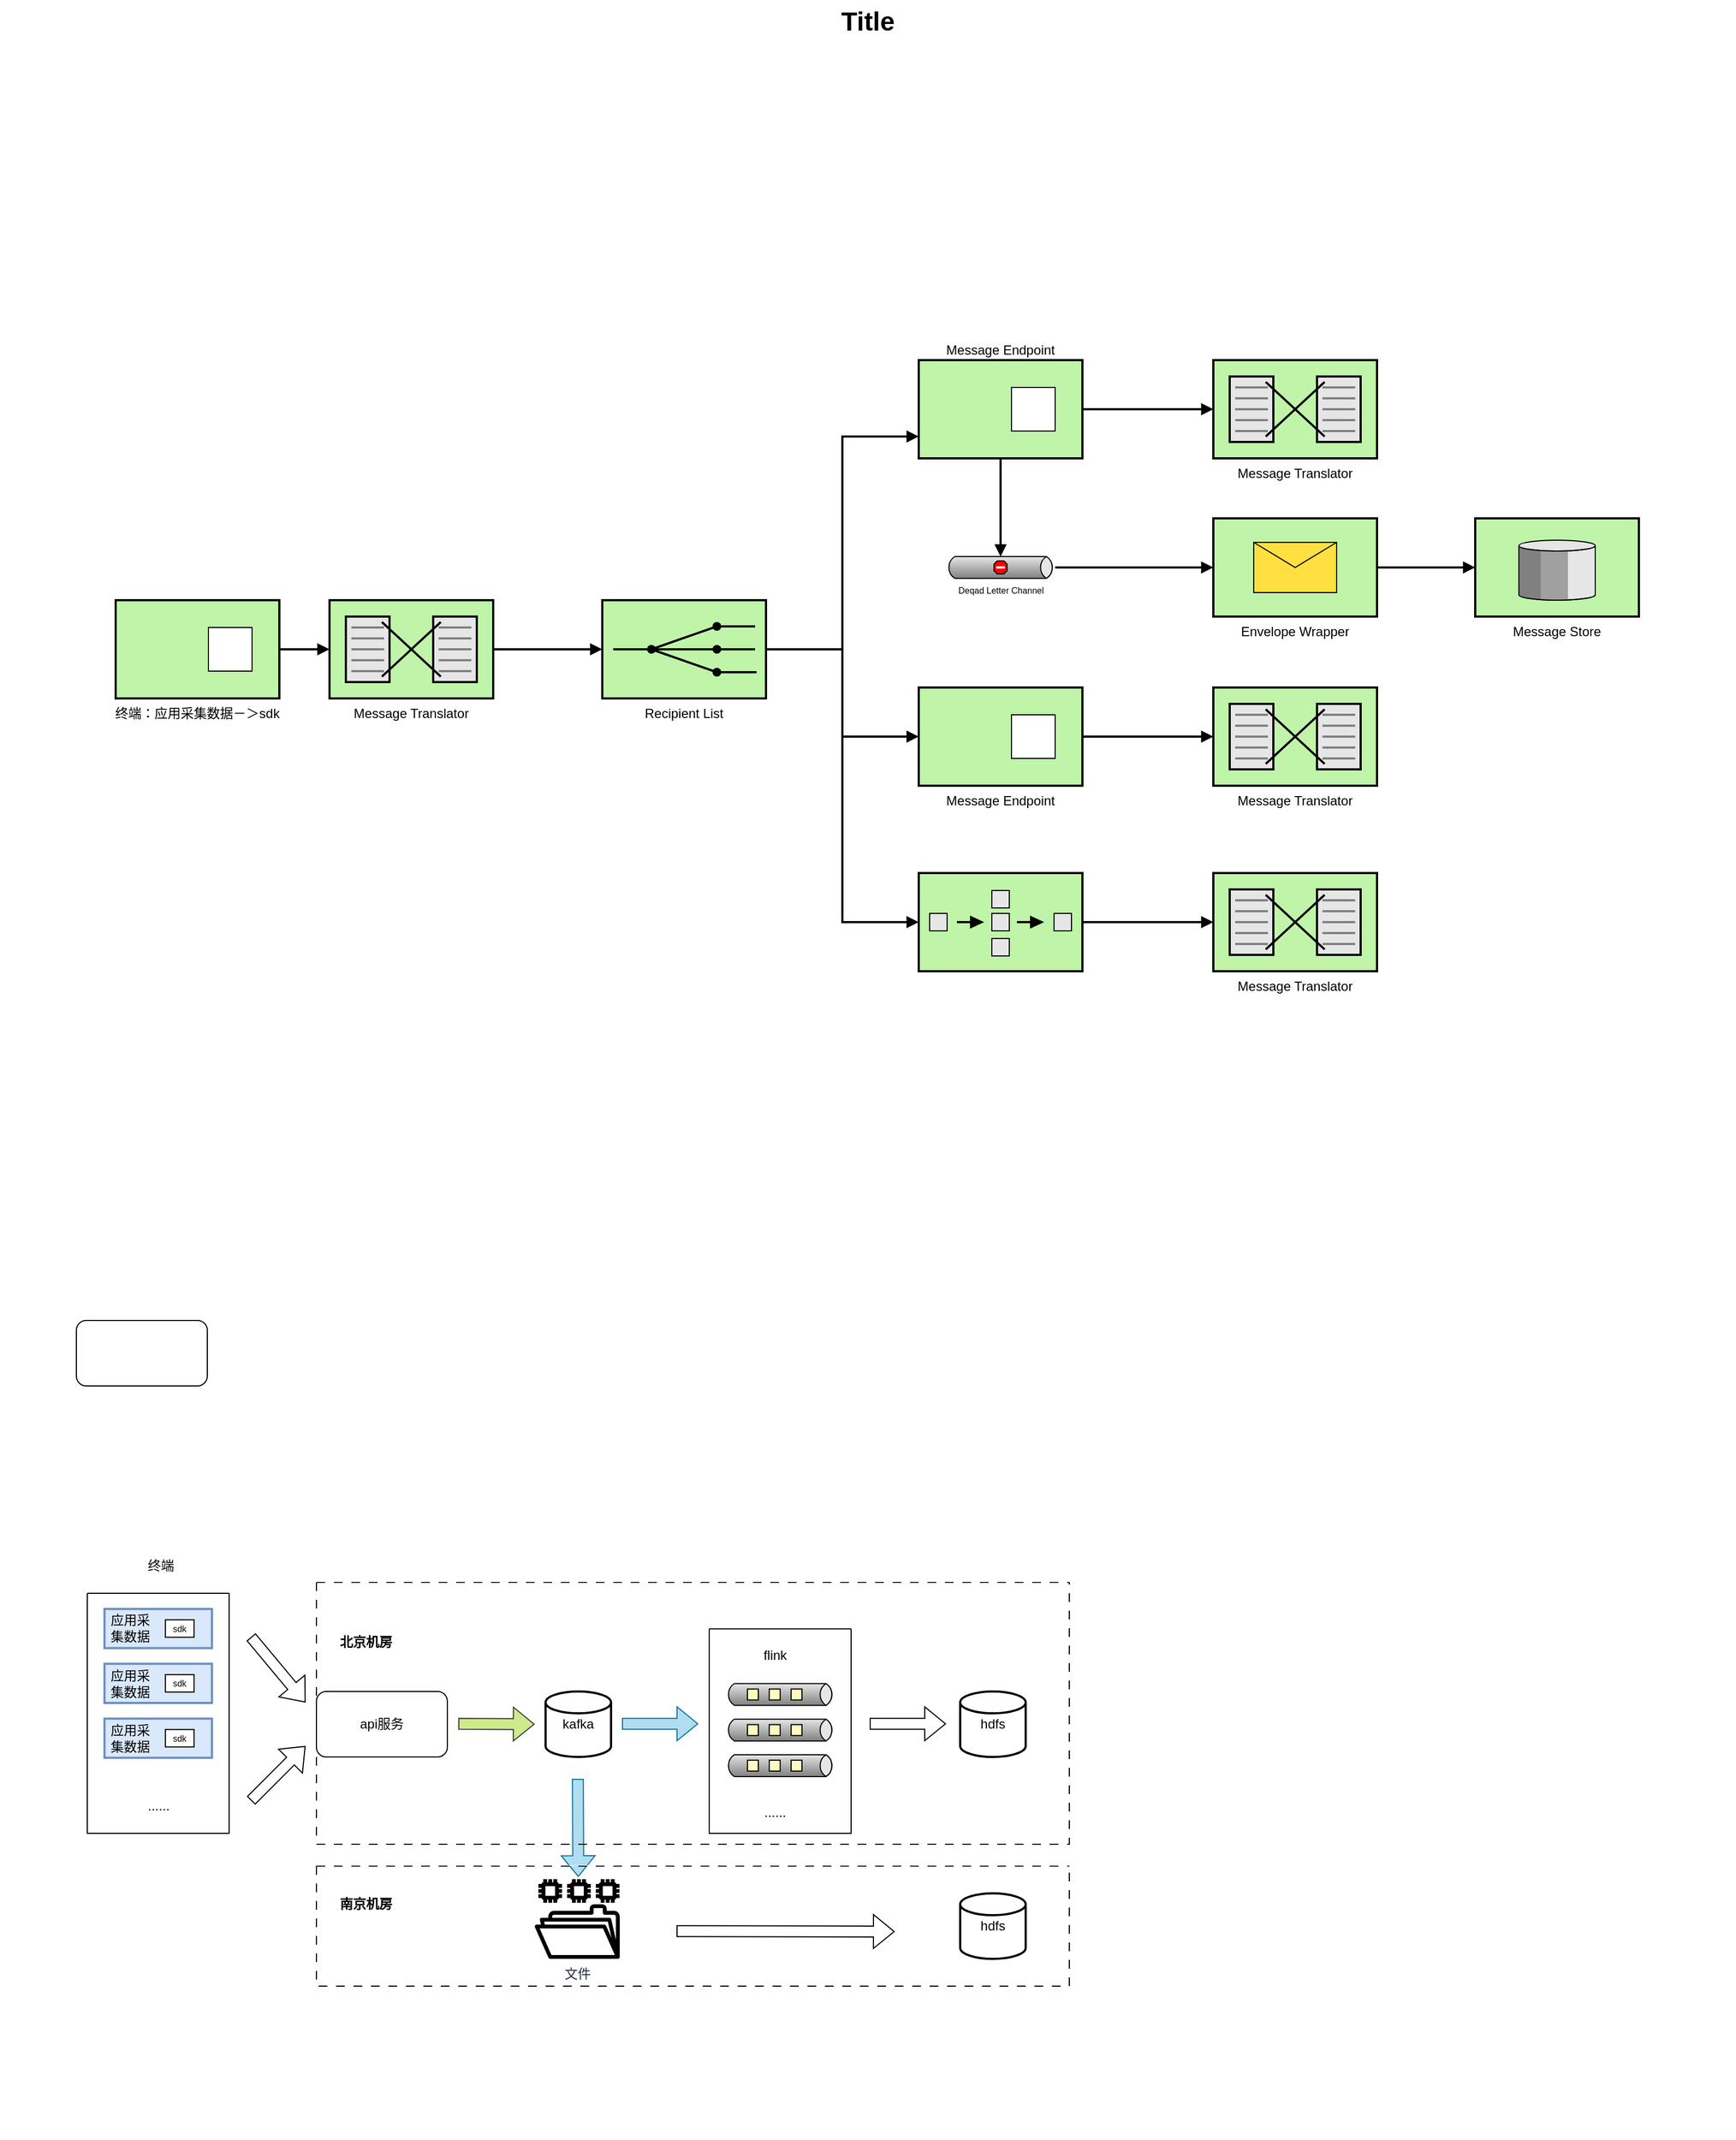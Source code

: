 <mxfile version="20.8.23" type="github">
  <diagram name="Page-1" id="74b105a0-9070-1c63-61bc-23e55f88626e">
    <mxGraphModel dx="1145" dy="636" grid="1" gridSize="10" guides="1" tooltips="1" connect="1" arrows="1" fold="1" page="1" pageScale="1.5" pageWidth="1169" pageHeight="826" background="none" math="0" shadow="0">
      <root>
        <mxCell id="0" style=";html=1;" />
        <mxCell id="1" style=";html=1;" parent="0" />
        <mxCell id="10b056a9c633e61c-18" style="edgeStyle=orthogonalEdgeStyle;rounded=0;html=1;endArrow=block;endFill=1;jettySize=auto;orthogonalLoop=1;strokeWidth=2;startArrow=none;startFill=0;" parent="1" source="10b056a9c633e61c-1" target="10b056a9c633e61c-2" edge="1">
          <mxGeometry relative="1" as="geometry" />
        </mxCell>
        <mxCell id="10b056a9c633e61c-1" value="Message Translator" style="strokeWidth=2;dashed=0;align=center;fontSize=12;shape=mxgraph.eip.message_translator;fillColor=#c0f5a9;verticalLabelPosition=bottom;verticalAlign=top;" parent="1" vertex="1">
          <mxGeometry x="382" y="590" width="150" height="90" as="geometry" />
        </mxCell>
        <mxCell id="10b056a9c633e61c-19" style="edgeStyle=orthogonalEdgeStyle;rounded=0;html=1;endArrow=block;endFill=1;jettySize=auto;orthogonalLoop=1;strokeWidth=2;startArrow=none;startFill=0;" parent="1" source="10b056a9c633e61c-2" target="10b056a9c633e61c-6" edge="1">
          <mxGeometry relative="1" as="geometry">
            <Array as="points">
              <mxPoint x="852" y="635" />
              <mxPoint x="852" y="440" />
            </Array>
          </mxGeometry>
        </mxCell>
        <mxCell id="10b056a9c633e61c-20" style="edgeStyle=orthogonalEdgeStyle;rounded=0;html=1;endArrow=block;endFill=1;jettySize=auto;orthogonalLoop=1;strokeWidth=2;startArrow=none;startFill=0;" parent="1" source="10b056a9c633e61c-2" target="10b056a9c633e61c-8" edge="1">
          <mxGeometry relative="1" as="geometry" />
        </mxCell>
        <mxCell id="10b056a9c633e61c-21" style="edgeStyle=orthogonalEdgeStyle;rounded=0;html=1;endArrow=block;endFill=1;jettySize=auto;orthogonalLoop=1;strokeWidth=2;startArrow=none;startFill=0;" parent="1" source="10b056a9c633e61c-2" target="10b056a9c633e61c-14" edge="1">
          <mxGeometry relative="1" as="geometry">
            <Array as="points">
              <mxPoint x="852" y="635" />
              <mxPoint x="852" y="885" />
            </Array>
          </mxGeometry>
        </mxCell>
        <mxCell id="10b056a9c633e61c-2" value="Recipient List" style="strokeWidth=2;dashed=0;align=center;fontSize=12;fillColor=#c0f5a9;verticalLabelPosition=bottom;verticalAlign=top;shape=mxgraph.eip.recipient_list;" parent="1" vertex="1">
          <mxGeometry x="632" y="590" width="150" height="90" as="geometry" />
        </mxCell>
        <mxCell id="10b056a9c633e61c-17" style="edgeStyle=orthogonalEdgeStyle;rounded=0;html=1;endArrow=block;endFill=1;jettySize=auto;orthogonalLoop=1;strokeWidth=2;startArrow=none;startFill=0;" parent="1" source="10b056a9c633e61c-4" target="10b056a9c633e61c-1" edge="1">
          <mxGeometry relative="1" as="geometry" />
        </mxCell>
        <mxCell id="10b056a9c633e61c-4" value="终端：应用采集数据－＞sdk" style="strokeWidth=2;dashed=0;align=center;fontSize=12;shape=rect;verticalLabelPosition=bottom;verticalAlign=top;fillColor=#c0f5a9" parent="1" vertex="1">
          <mxGeometry x="186" y="590" width="150" height="90" as="geometry" />
        </mxCell>
        <mxCell id="10b056a9c633e61c-5" value="" style="strokeWidth=1;dashed=0;align=center;fontSize=8;shape=rect;fillColor=#ffffff;strokeColor=#000000;" parent="10b056a9c633e61c-4" vertex="1">
          <mxGeometry x="85" y="25" width="40" height="40" as="geometry" />
        </mxCell>
        <mxCell id="10b056a9c633e61c-22" style="edgeStyle=orthogonalEdgeStyle;rounded=0;html=1;endArrow=block;endFill=1;jettySize=auto;orthogonalLoop=1;strokeWidth=2;startArrow=none;startFill=0;" parent="1" source="10b056a9c633e61c-6" target="10b056a9c633e61c-10" edge="1">
          <mxGeometry relative="1" as="geometry" />
        </mxCell>
        <mxCell id="10b056a9c633e61c-25" style="edgeStyle=orthogonalEdgeStyle;rounded=0;html=1;endArrow=block;endFill=1;jettySize=auto;orthogonalLoop=1;strokeWidth=2;startArrow=none;startFill=0;" parent="1" source="10b056a9c633e61c-6" target="10b056a9c633e61c-12" edge="1">
          <mxGeometry relative="1" as="geometry" />
        </mxCell>
        <mxCell id="10b056a9c633e61c-6" value="Message Endpoint" style="strokeWidth=2;dashed=0;align=center;fontSize=12;shape=rect;verticalLabelPosition=top;verticalAlign=bottom;fillColor=#c0f5a9;labelPosition=center;" parent="1" vertex="1">
          <mxGeometry x="922" y="370" width="150" height="90" as="geometry" />
        </mxCell>
        <mxCell id="10b056a9c633e61c-7" value="" style="strokeWidth=1;dashed=0;align=center;fontSize=8;shape=rect;fillColor=#ffffff;strokeColor=#000000;" parent="10b056a9c633e61c-6" vertex="1">
          <mxGeometry x="85" y="25" width="40" height="40" as="geometry" />
        </mxCell>
        <mxCell id="10b056a9c633e61c-23" style="edgeStyle=orthogonalEdgeStyle;rounded=0;html=1;endArrow=block;endFill=1;jettySize=auto;orthogonalLoop=1;strokeWidth=2;startArrow=none;startFill=0;" parent="1" source="10b056a9c633e61c-8" target="10b056a9c633e61c-11" edge="1">
          <mxGeometry relative="1" as="geometry" />
        </mxCell>
        <mxCell id="10b056a9c633e61c-8" value="Message Endpoint" style="strokeWidth=2;dashed=0;align=center;fontSize=12;shape=rect;verticalLabelPosition=bottom;verticalAlign=top;fillColor=#c0f5a9" parent="1" vertex="1">
          <mxGeometry x="922" y="670" width="150" height="90" as="geometry" />
        </mxCell>
        <mxCell id="10b056a9c633e61c-9" value="" style="strokeWidth=1;dashed=0;align=center;fontSize=8;shape=rect" parent="10b056a9c633e61c-8" vertex="1">
          <mxGeometry x="85" y="25" width="40" height="40" as="geometry" />
        </mxCell>
        <mxCell id="10b056a9c633e61c-10" value="Message Translator" style="strokeWidth=2;dashed=0;align=center;fontSize=12;shape=mxgraph.eip.message_translator;fillColor=#c0f5a9;verticalLabelPosition=bottom;verticalAlign=top;" parent="1" vertex="1">
          <mxGeometry x="1192" y="370" width="150" height="90" as="geometry" />
        </mxCell>
        <mxCell id="10b056a9c633e61c-11" value="Message Translator" style="strokeWidth=2;dashed=0;align=center;fontSize=12;shape=mxgraph.eip.message_translator;fillColor=#c0f5a9;verticalLabelPosition=bottom;verticalAlign=top;" parent="1" vertex="1">
          <mxGeometry x="1192" y="670" width="150" height="90" as="geometry" />
        </mxCell>
        <mxCell id="10b056a9c633e61c-26" style="edgeStyle=orthogonalEdgeStyle;rounded=0;html=1;endArrow=block;endFill=1;jettySize=auto;orthogonalLoop=1;strokeWidth=2;startArrow=none;startFill=0;" parent="1" source="10b056a9c633e61c-12" target="10b056a9c633e61c-13" edge="1">
          <mxGeometry relative="1" as="geometry" />
        </mxCell>
        <mxCell id="10b056a9c633e61c-12" value="Deqad Letter Channel" style="strokeWidth=1;dashed=0;align=center;html=1;fontSize=8;shape=mxgraph.eip.deadLetterChannel;verticalLabelPosition=bottom;labelBackgroundColor=#ffffff;verticalAlign=top;" parent="1" vertex="1">
          <mxGeometry x="947" y="550" width="100" height="20" as="geometry" />
        </mxCell>
        <mxCell id="10b056a9c633e61c-27" style="edgeStyle=orthogonalEdgeStyle;rounded=0;html=1;endArrow=block;endFill=1;jettySize=auto;orthogonalLoop=1;strokeWidth=2;startArrow=none;startFill=0;" parent="1" source="10b056a9c633e61c-13" target="10b056a9c633e61c-15" edge="1">
          <mxGeometry relative="1" as="geometry" />
        </mxCell>
        <mxCell id="10b056a9c633e61c-13" value="Envelope Wrapper" style="strokeWidth=2;dashed=0;align=center;fontSize=12;fillColor=#c0f5a9;verticalLabelPosition=bottom;verticalAlign=top;shape=mxgraph.eip.envelope_wrapper;" parent="1" vertex="1">
          <mxGeometry x="1192" y="515" width="150" height="90" as="geometry" />
        </mxCell>
        <mxCell id="10b056a9c633e61c-24" style="edgeStyle=orthogonalEdgeStyle;rounded=0;html=1;endArrow=block;endFill=1;jettySize=auto;orthogonalLoop=1;strokeWidth=2;startArrow=none;startFill=0;" parent="1" source="10b056a9c633e61c-14" target="10b056a9c633e61c-16" edge="1">
          <mxGeometry relative="1" as="geometry" />
        </mxCell>
        <mxCell id="10b056a9c633e61c-14" value="" style="strokeWidth=2;dashed=0;align=center;fontSize=12;fillColor=#c0f5a9;verticalLabelPosition=bottom;verticalAlign=top;shape=mxgraph.eip.composed_message_processor;" parent="1" vertex="1">
          <mxGeometry x="922" y="840" width="150" height="90" as="geometry" />
        </mxCell>
        <mxCell id="10b056a9c633e61c-15" value="Message Store" style="strokeWidth=2;dashed=0;align=center;fontSize=12;verticalLabelPosition=bottom;verticalAlign=top;shape=mxgraph.eip.message_store;fillColor=#c0f5a9" parent="1" vertex="1">
          <mxGeometry x="1432" y="515" width="150" height="90" as="geometry" />
        </mxCell>
        <mxCell id="10b056a9c633e61c-16" value="Message Translator" style="strokeWidth=2;dashed=0;align=center;fontSize=12;shape=mxgraph.eip.message_translator;fillColor=#c0f5a9;verticalLabelPosition=bottom;verticalAlign=top;" parent="1" vertex="1">
          <mxGeometry x="1192" y="840" width="150" height="90" as="geometry" />
        </mxCell>
        <mxCell id="10b056a9c633e61c-30" value="Title" style="text;strokeColor=none;fillColor=none;html=1;fontSize=24;fontStyle=1;verticalAlign=middle;align=center;" parent="1" vertex="1">
          <mxGeometry x="80" y="40" width="1590" height="40" as="geometry" />
        </mxCell>
        <mxCell id="8BmL1JRRTXiNpXpdPoc--4" value="" style="rounded=1;whiteSpace=wrap;html=1;" vertex="1" parent="1">
          <mxGeometry x="150" y="1250" width="120" height="60" as="geometry" />
        </mxCell>
        <mxCell id="8BmL1JRRTXiNpXpdPoc--17" value="" style="group" vertex="1" connectable="0" parent="1">
          <mxGeometry x="160" y="1460" width="130" height="540" as="geometry" />
        </mxCell>
        <mxCell id="8BmL1JRRTXiNpXpdPoc--5" value="" style="swimlane;startSize=0;" vertex="1" parent="8BmL1JRRTXiNpXpdPoc--17">
          <mxGeometry y="40" width="130" height="220" as="geometry" />
        </mxCell>
        <mxCell id="8BmL1JRRTXiNpXpdPoc--7" value="" style="strokeWidth=2;dashed=0;align=center;fontSize=8;shape=rect;verticalLabelPosition=bottom;verticalAlign=top;fillColor=#dae8fc;strokeColor=#6c8ebf;" vertex="1" parent="8BmL1JRRTXiNpXpdPoc--5">
          <mxGeometry x="15.758" y="14.359" width="98.484" height="35.897" as="geometry" />
        </mxCell>
        <mxCell id="8BmL1JRRTXiNpXpdPoc--8" value="sdk" style="strokeWidth=1;dashed=0;align=center;fontSize=8;shape=rect;" vertex="1" parent="8BmL1JRRTXiNpXpdPoc--7">
          <mxGeometry x="55.808" y="9.972" width="26.262" height="15.954" as="geometry" />
        </mxCell>
        <mxCell id="8BmL1JRRTXiNpXpdPoc--11" value="应用采集数据" style="text;html=1;strokeColor=none;fillColor=none;align=center;verticalAlign=middle;whiteSpace=wrap;rounded=0;" vertex="1" parent="8BmL1JRRTXiNpXpdPoc--7">
          <mxGeometry x="3.939" y="11.966" width="39.394" height="11.966" as="geometry" />
        </mxCell>
        <mxCell id="8BmL1JRRTXiNpXpdPoc--16" value="......" style="text;html=1;align=center;verticalAlign=middle;resizable=0;points=[];autosize=1;strokeColor=none;fillColor=none;" vertex="1" parent="8BmL1JRRTXiNpXpdPoc--5">
          <mxGeometry x="45.002" y="179.996" width="40" height="30" as="geometry" />
        </mxCell>
        <mxCell id="8BmL1JRRTXiNpXpdPoc--43" value="" style="strokeWidth=2;dashed=0;align=center;fontSize=8;shape=rect;verticalLabelPosition=bottom;verticalAlign=top;fillColor=#dae8fc;strokeColor=#6c8ebf;" vertex="1" parent="8BmL1JRRTXiNpXpdPoc--5">
          <mxGeometry x="15.758" y="64.615" width="98.484" height="35.897" as="geometry" />
        </mxCell>
        <mxCell id="8BmL1JRRTXiNpXpdPoc--44" value="sdk" style="strokeWidth=1;dashed=0;align=center;fontSize=8;shape=rect;" vertex="1" parent="8BmL1JRRTXiNpXpdPoc--43">
          <mxGeometry x="55.808" y="9.972" width="26.262" height="15.954" as="geometry" />
        </mxCell>
        <mxCell id="8BmL1JRRTXiNpXpdPoc--45" value="应用采集数据" style="text;html=1;strokeColor=none;fillColor=none;align=center;verticalAlign=middle;whiteSpace=wrap;rounded=0;" vertex="1" parent="8BmL1JRRTXiNpXpdPoc--43">
          <mxGeometry x="3.939" y="11.966" width="39.394" height="11.966" as="geometry" />
        </mxCell>
        <mxCell id="8BmL1JRRTXiNpXpdPoc--46" value="" style="strokeWidth=2;dashed=0;align=center;fontSize=8;shape=rect;verticalLabelPosition=bottom;verticalAlign=top;fillColor=#dae8fc;strokeColor=#6c8ebf;" vertex="1" parent="8BmL1JRRTXiNpXpdPoc--5">
          <mxGeometry x="15.758" y="114.872" width="98.484" height="35.897" as="geometry" />
        </mxCell>
        <mxCell id="8BmL1JRRTXiNpXpdPoc--47" value="sdk" style="strokeWidth=1;dashed=0;align=center;fontSize=8;shape=rect;" vertex="1" parent="8BmL1JRRTXiNpXpdPoc--46">
          <mxGeometry x="55.808" y="9.972" width="26.262" height="15.954" as="geometry" />
        </mxCell>
        <mxCell id="8BmL1JRRTXiNpXpdPoc--48" value="应用采集数据" style="text;html=1;strokeColor=none;fillColor=none;align=center;verticalAlign=middle;whiteSpace=wrap;rounded=0;" vertex="1" parent="8BmL1JRRTXiNpXpdPoc--46">
          <mxGeometry x="3.939" y="11.966" width="39.394" height="11.966" as="geometry" />
        </mxCell>
        <mxCell id="8BmL1JRRTXiNpXpdPoc--10" value="终端" style="text;html=1;align=center;verticalAlign=middle;resizable=0;points=[];autosize=1;strokeColor=none;fillColor=none;" vertex="1" parent="8BmL1JRRTXiNpXpdPoc--17">
          <mxGeometry x="41.789" width="50" height="30" as="geometry" />
        </mxCell>
        <mxCell id="8BmL1JRRTXiNpXpdPoc--23" value="api服务" style="rounded=1;whiteSpace=wrap;html=1;" vertex="1" parent="1">
          <mxGeometry x="370" y="1590" width="120" height="60" as="geometry" />
        </mxCell>
        <mxCell id="8BmL1JRRTXiNpXpdPoc--24" value="" style="shape=flexArrow;endArrow=classic;html=1;rounded=0;" edge="1" parent="1">
          <mxGeometry width="50" height="50" relative="1" as="geometry">
            <mxPoint x="310" y="1690" as="sourcePoint" />
            <mxPoint x="360" y="1640" as="targetPoint" />
          </mxGeometry>
        </mxCell>
        <mxCell id="8BmL1JRRTXiNpXpdPoc--25" value="" style="shape=flexArrow;endArrow=classic;html=1;rounded=0;" edge="1" parent="1">
          <mxGeometry width="50" height="50" relative="1" as="geometry">
            <mxPoint x="310" y="1540" as="sourcePoint" />
            <mxPoint x="360" y="1600" as="targetPoint" />
          </mxGeometry>
        </mxCell>
        <mxCell id="8BmL1JRRTXiNpXpdPoc--28" value="" style="shape=flexArrow;endArrow=classic;html=1;rounded=0;fillColor=#cdeb8b;strokeColor=#36393d;" edge="1" parent="1">
          <mxGeometry width="50" height="50" relative="1" as="geometry">
            <mxPoint x="500" y="1619.58" as="sourcePoint" />
            <mxPoint x="570" y="1620" as="targetPoint" />
          </mxGeometry>
        </mxCell>
        <mxCell id="8BmL1JRRTXiNpXpdPoc--33" value="" style="strokeWidth=2;dashed=0;align=center;fontSize=8;html=1;shape=rect;" vertex="1" parent="1">
          <mxGeometry x="707" y="1850" as="geometry" />
        </mxCell>
        <mxCell id="8BmL1JRRTXiNpXpdPoc--39" value="" style="shape=flexArrow;endArrow=classic;html=1;rounded=0;fillColor=#b1ddf0;strokeColor=#10739e;" edge="1" parent="1">
          <mxGeometry width="50" height="50" relative="1" as="geometry">
            <mxPoint x="650" y="1619.58" as="sourcePoint" />
            <mxPoint x="720" y="1619.58" as="targetPoint" />
          </mxGeometry>
        </mxCell>
        <mxCell id="8BmL1JRRTXiNpXpdPoc--42" value="" style="shape=flexArrow;endArrow=classic;html=1;rounded=0;fillColor=#b1ddf0;strokeColor=#10739e;" edge="1" parent="1">
          <mxGeometry width="50" height="50" relative="1" as="geometry">
            <mxPoint x="609.58" y="1670" as="sourcePoint" />
            <mxPoint x="610" y="1760" as="targetPoint" />
          </mxGeometry>
        </mxCell>
        <mxCell id="8BmL1JRRTXiNpXpdPoc--49" value="" style="group" vertex="1" connectable="0" parent="1">
          <mxGeometry x="730" y="1500" width="130" height="220" as="geometry" />
        </mxCell>
        <mxCell id="8BmL1JRRTXiNpXpdPoc--38" value="" style="swimlane;startSize=0;" vertex="1" parent="8BmL1JRRTXiNpXpdPoc--49">
          <mxGeometry y="32.594" width="130" height="187.406" as="geometry" />
        </mxCell>
        <mxCell id="8BmL1JRRTXiNpXpdPoc--29" value="" style="strokeWidth=1;outlineConnect=0;dashed=0;align=center;html=1;fontSize=8;shape=mxgraph.eip.dataChannel;verticalLabelPosition=bottom;labelBackgroundColor=#ffffff;verticalAlign=top;" vertex="1" parent="8BmL1JRRTXiNpXpdPoc--38">
          <mxGeometry x="15" y="52.021" width="100" height="16.296" as="geometry" />
        </mxCell>
        <mxCell id="8BmL1JRRTXiNpXpdPoc--30" value="" style="strokeWidth=1;outlineConnect=0;dashed=0;align=center;html=1;fontSize=8;shape=mxgraph.eip.dataChannel;verticalLabelPosition=bottom;labelBackgroundColor=#ffffff;verticalAlign=top;" vertex="1" parent="8BmL1JRRTXiNpXpdPoc--38">
          <mxGeometry x="15" y="84.613" width="100" height="16.296" as="geometry" />
        </mxCell>
        <mxCell id="8BmL1JRRTXiNpXpdPoc--31" value="" style="strokeWidth=1;outlineConnect=0;dashed=0;align=center;html=1;fontSize=8;shape=mxgraph.eip.dataChannel;verticalLabelPosition=bottom;labelBackgroundColor=#ffffff;verticalAlign=top;" vertex="1" parent="8BmL1JRRTXiNpXpdPoc--38">
          <mxGeometry x="15" y="117.206" width="100" height="16.296" as="geometry" />
        </mxCell>
        <mxCell id="8BmL1JRRTXiNpXpdPoc--52" value="......" style="text;html=1;align=center;verticalAlign=middle;resizable=0;points=[];autosize=1;strokeColor=none;fillColor=none;" vertex="1" parent="8BmL1JRRTXiNpXpdPoc--38">
          <mxGeometry x="40.002" y="153.557" width="40" height="30" as="geometry" />
        </mxCell>
        <mxCell id="8BmL1JRRTXiNpXpdPoc--40" value="flink" style="text;html=1;align=center;verticalAlign=middle;resizable=0;points=[];autosize=1;strokeColor=none;fillColor=none;" vertex="1" parent="8BmL1JRRTXiNpXpdPoc--38">
          <mxGeometry x="40" y="9.714" width="40" height="30" as="geometry" />
        </mxCell>
        <mxCell id="8BmL1JRRTXiNpXpdPoc--53" value="" style="shape=flexArrow;endArrow=classic;html=1;rounded=0;" edge="1" parent="1">
          <mxGeometry width="50" height="50" relative="1" as="geometry">
            <mxPoint x="877" y="1619.58" as="sourcePoint" />
            <mxPoint x="947" y="1619.58" as="targetPoint" />
          </mxGeometry>
        </mxCell>
        <mxCell id="8BmL1JRRTXiNpXpdPoc--56" value="" style="swimlane;startSize=0;dashed=1;dashPattern=8 8;fontStyle=1;rounded=0;shadow=0;glass=1;" vertex="1" parent="1">
          <mxGeometry x="370" y="1490" width="690" height="240" as="geometry" />
        </mxCell>
        <mxCell id="8BmL1JRRTXiNpXpdPoc--58" value="北京机房" style="text;html=1;align=center;verticalAlign=middle;resizable=0;points=[];autosize=1;strokeColor=none;fillColor=none;fontStyle=1" vertex="1" parent="8BmL1JRRTXiNpXpdPoc--56">
          <mxGeometry x="10" y="40" width="70" height="30" as="geometry" />
        </mxCell>
        <mxCell id="8BmL1JRRTXiNpXpdPoc--79" value="kafka" style="strokeWidth=2;html=1;shape=mxgraph.flowchart.database;whiteSpace=wrap;rounded=0;shadow=0;glass=1;sketch=0;" vertex="1" parent="8BmL1JRRTXiNpXpdPoc--56">
          <mxGeometry x="210" y="100" width="60" height="60" as="geometry" />
        </mxCell>
        <mxCell id="8BmL1JRRTXiNpXpdPoc--80" value="hdfs" style="strokeWidth=2;html=1;shape=mxgraph.flowchart.database;whiteSpace=wrap;rounded=0;shadow=0;glass=1;sketch=0;" vertex="1" parent="8BmL1JRRTXiNpXpdPoc--56">
          <mxGeometry x="590" y="100" width="60" height="60" as="geometry" />
        </mxCell>
        <mxCell id="8BmL1JRRTXiNpXpdPoc--61" value="" style="swimlane;startSize=0;dashed=1;dashPattern=8 8;fontStyle=1;rounded=0;shadow=0;glass=1;" vertex="1" parent="1">
          <mxGeometry x="370" y="1750" width="690" height="110" as="geometry" />
        </mxCell>
        <mxCell id="8BmL1JRRTXiNpXpdPoc--62" value="南京机房" style="text;html=1;align=center;verticalAlign=middle;resizable=0;points=[];autosize=1;strokeColor=none;fillColor=none;fontStyle=1" vertex="1" parent="8BmL1JRRTXiNpXpdPoc--61">
          <mxGeometry x="10" y="20" width="70" height="30" as="geometry" />
        </mxCell>
        <mxCell id="8BmL1JRRTXiNpXpdPoc--71" value="" style="shape=flexArrow;endArrow=classic;html=1;rounded=0;" edge="1" parent="8BmL1JRRTXiNpXpdPoc--61">
          <mxGeometry width="50" height="50" relative="1" as="geometry">
            <mxPoint x="330" y="59.58" as="sourcePoint" />
            <mxPoint x="530" y="60" as="targetPoint" />
          </mxGeometry>
        </mxCell>
        <mxCell id="8BmL1JRRTXiNpXpdPoc--81" value="hdfs" style="strokeWidth=2;html=1;shape=mxgraph.flowchart.database;whiteSpace=wrap;rounded=0;shadow=0;glass=1;sketch=0;" vertex="1" parent="8BmL1JRRTXiNpXpdPoc--61">
          <mxGeometry x="590" y="25" width="60" height="60" as="geometry" />
        </mxCell>
        <mxCell id="8BmL1JRRTXiNpXpdPoc--82" value="文件" style="sketch=0;outlineConnect=0;fontColor=#232F3E;gradientColor=none;fillColor=#000000;strokeColor=none;dashed=0;verticalLabelPosition=bottom;verticalAlign=top;align=center;html=1;fontSize=12;fontStyle=0;aspect=fixed;pointerEvents=1;shape=mxgraph.aws4.file_system;rounded=0;shadow=0;glass=1;" vertex="1" parent="8BmL1JRRTXiNpXpdPoc--61">
          <mxGeometry x="200" y="12" width="78" height="73" as="geometry" />
        </mxCell>
      </root>
    </mxGraphModel>
  </diagram>
</mxfile>
